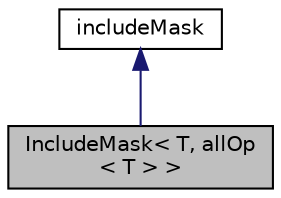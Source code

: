 digraph "IncludeMask&lt; T, allOp&lt; T &gt; &gt;"
{
 // LATEX_PDF_SIZE
  edge [fontname="Helvetica",fontsize="10",labelfontname="Helvetica",labelfontsize="10"];
  node [fontname="Helvetica",fontsize="10",shape=record];
  Node1 [label="IncludeMask\< T, allOp\l\< T \> \>",height=0.2,width=0.4,color="black", fillcolor="grey75", style="filled", fontcolor="black",tooltip=" "];
  Node2 -> Node1 [dir="back",color="midnightblue",fontsize="10",style="solid",fontname="Helvetica"];
  Node2 [label="includeMask",height=0.2,width=0.4,color="black", fillcolor="white", style="filled",URL="$classpFlow_1_1includeMask.html",tooltip=" "];
}
